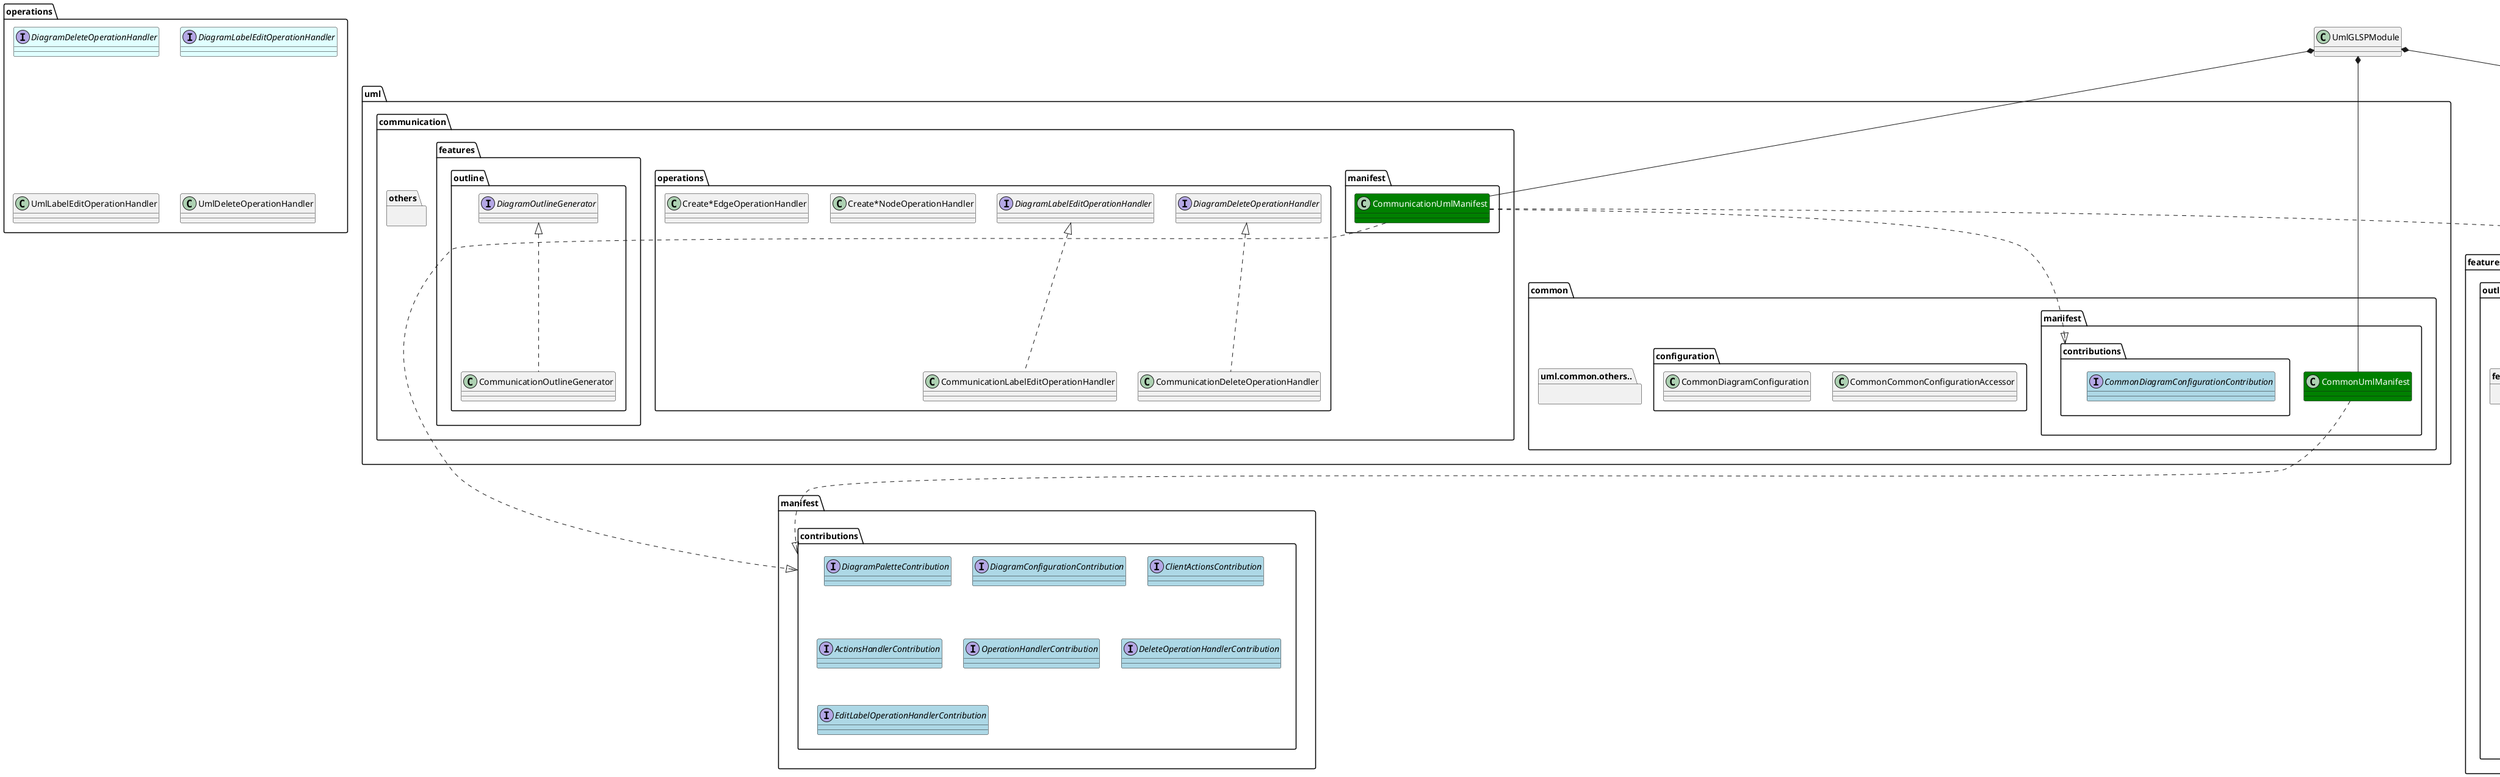@startuml bigUML
/'
Todo: 
1) Module dependencies e.g. Communication -> Common
2) OperationHandlers
3) GModel

Probleme:
1) Kein Rebinding mehr möglich
'/
hide stereotype
<style>
.contributionPoint {
    BackgroundColor LightBlue
}
.injectionInterface {
    BackgroundColor LightCyan
}
.manifest {
    BackgroundColor Green
    FontColor White
}
</style>

class UmlGLSPModule


package "diagram" {
    interface DiagramConfiguration <<injectionInterface>>
    class UmlDiagramConfiguration
}

package "palette" {
    interface DiagramPalette <<injectionInterface>>
    class UmlToolPaletteItem
}

package "operations" {
    interface DiagramDeleteOperationHandler <<injectionInterface>>
    interface DiagramLabelEditOperationHandler <<injectionInterface>>
    class UmlLabelEditOperationHandler
    class UmlDeleteOperationHandler
}


package "features" {
    package "features.outline" {
        package "features.outline.generator" {
            interface DiagramOutlineGenerator <<injectionInterface>>
            interface DefaultOutlineGenerator implements DiagramOutlineGenerator
            class DefaultOutlineGeneratorImpl implements DefaultOutlineGenerator
        }
        package "features.outline.manifest" {
            package "features.outline.manifest.contributions" {
                interface OutlineGeneratorContribution <<contributionPoint>>
            }
            class OutlineManifest <<manifest>>
            OutlineManifest ..|> "manifest.contributions"
        }
        package "features.outline.actions" {
            class RequestOutlineAction
            class RequestOutlineHandler

            RequestOutlineHandler ..> RequestOutlineAction : handles
            RequestOutlineHandler ..> DiagramOutlineGenerator : uses

        }
        package "features.outline.others.." {}

    }
}

package "manifest" {
    package "manifest.contributions" {
        interface DiagramPaletteContribution <<contributionPoint>>
        interface DiagramConfigurationContribution <<contributionPoint>>
        interface ClientActionsContribution <<contributionPoint>>
        interface ActionsHandlerContribution <<contributionPoint>>
        interface OperationHandlerContribution <<contributionPoint>>
        interface DeleteOperationHandlerContribution <<contributionPoint>>
        interface EditLabelOperationHandlerContribution <<contributionPoint>>
    }
}

package "uml" {
    package "uml.common" {
        package "uml.common.manifest" {
            package "uml.common.manifest.contributions" {
                interface CommonDiagramConfigurationContribution <<contributionPoint>>
            }
            class CommonUmlManifest <<manifest>>
            CommonUmlManifest ..|> "manifest.contributions"

        }
        package "uml.common.configuration" {
            class CommonCommonConfigurationAccessor
            class CommonDiagramConfiguration
        }

        package "uml.common.others.." {}
    }

    package "uml.communication" {
        package "uml.communication.manifest" {
            class CommunicationUmlManifest <<manifest>>

            CommunicationUmlManifest ..|> "manifest.contributions"
            CommunicationUmlManifest ..|> "uml.common.manifest.contributions"
            CommunicationUmlManifest ..|> "features.outline.manifest.contributions"
        } 
        
        package "uml.communication.operations" {
            class CommunicationDeleteOperationHandler implements DiagramDeleteOperationHandler
            class CommunicationLabelEditOperationHandler implements DiagramLabelEditOperationHandler
            class Create*NodeOperationHandler
            class Create*EdgeOperationHandler
        }

        package "uml.communication.features.outline" {
            class CommunicationOutlineGenerator implements DiagramOutlineGenerator
        }

        package "uml.communication.others.." {

        }

    }
}


UmlGLSPModule *-- CommunicationUmlManifest
UmlGLSPModule *-- OutlineManifest
UmlGLSPModule *-- CommonUmlManifest

@enduml
